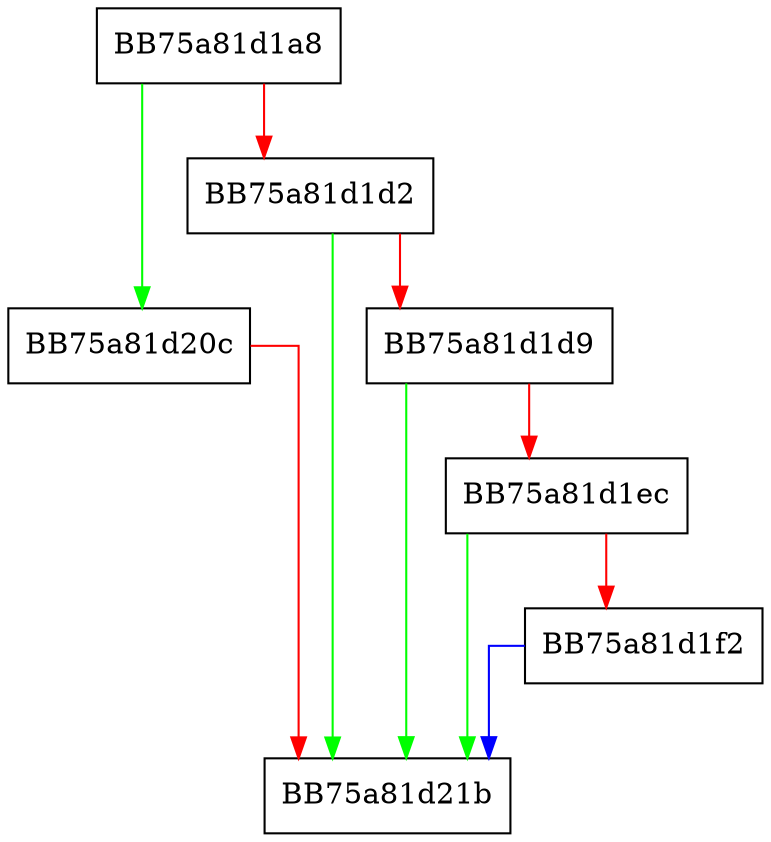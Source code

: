 digraph GetConnectionCache {
  node [shape="box"];
  graph [splines=ortho];
  BB75a81d1a8 -> BB75a81d20c [color="green"];
  BB75a81d1a8 -> BB75a81d1d2 [color="red"];
  BB75a81d1d2 -> BB75a81d21b [color="green"];
  BB75a81d1d2 -> BB75a81d1d9 [color="red"];
  BB75a81d1d9 -> BB75a81d21b [color="green"];
  BB75a81d1d9 -> BB75a81d1ec [color="red"];
  BB75a81d1ec -> BB75a81d21b [color="green"];
  BB75a81d1ec -> BB75a81d1f2 [color="red"];
  BB75a81d1f2 -> BB75a81d21b [color="blue"];
  BB75a81d20c -> BB75a81d21b [color="red"];
}